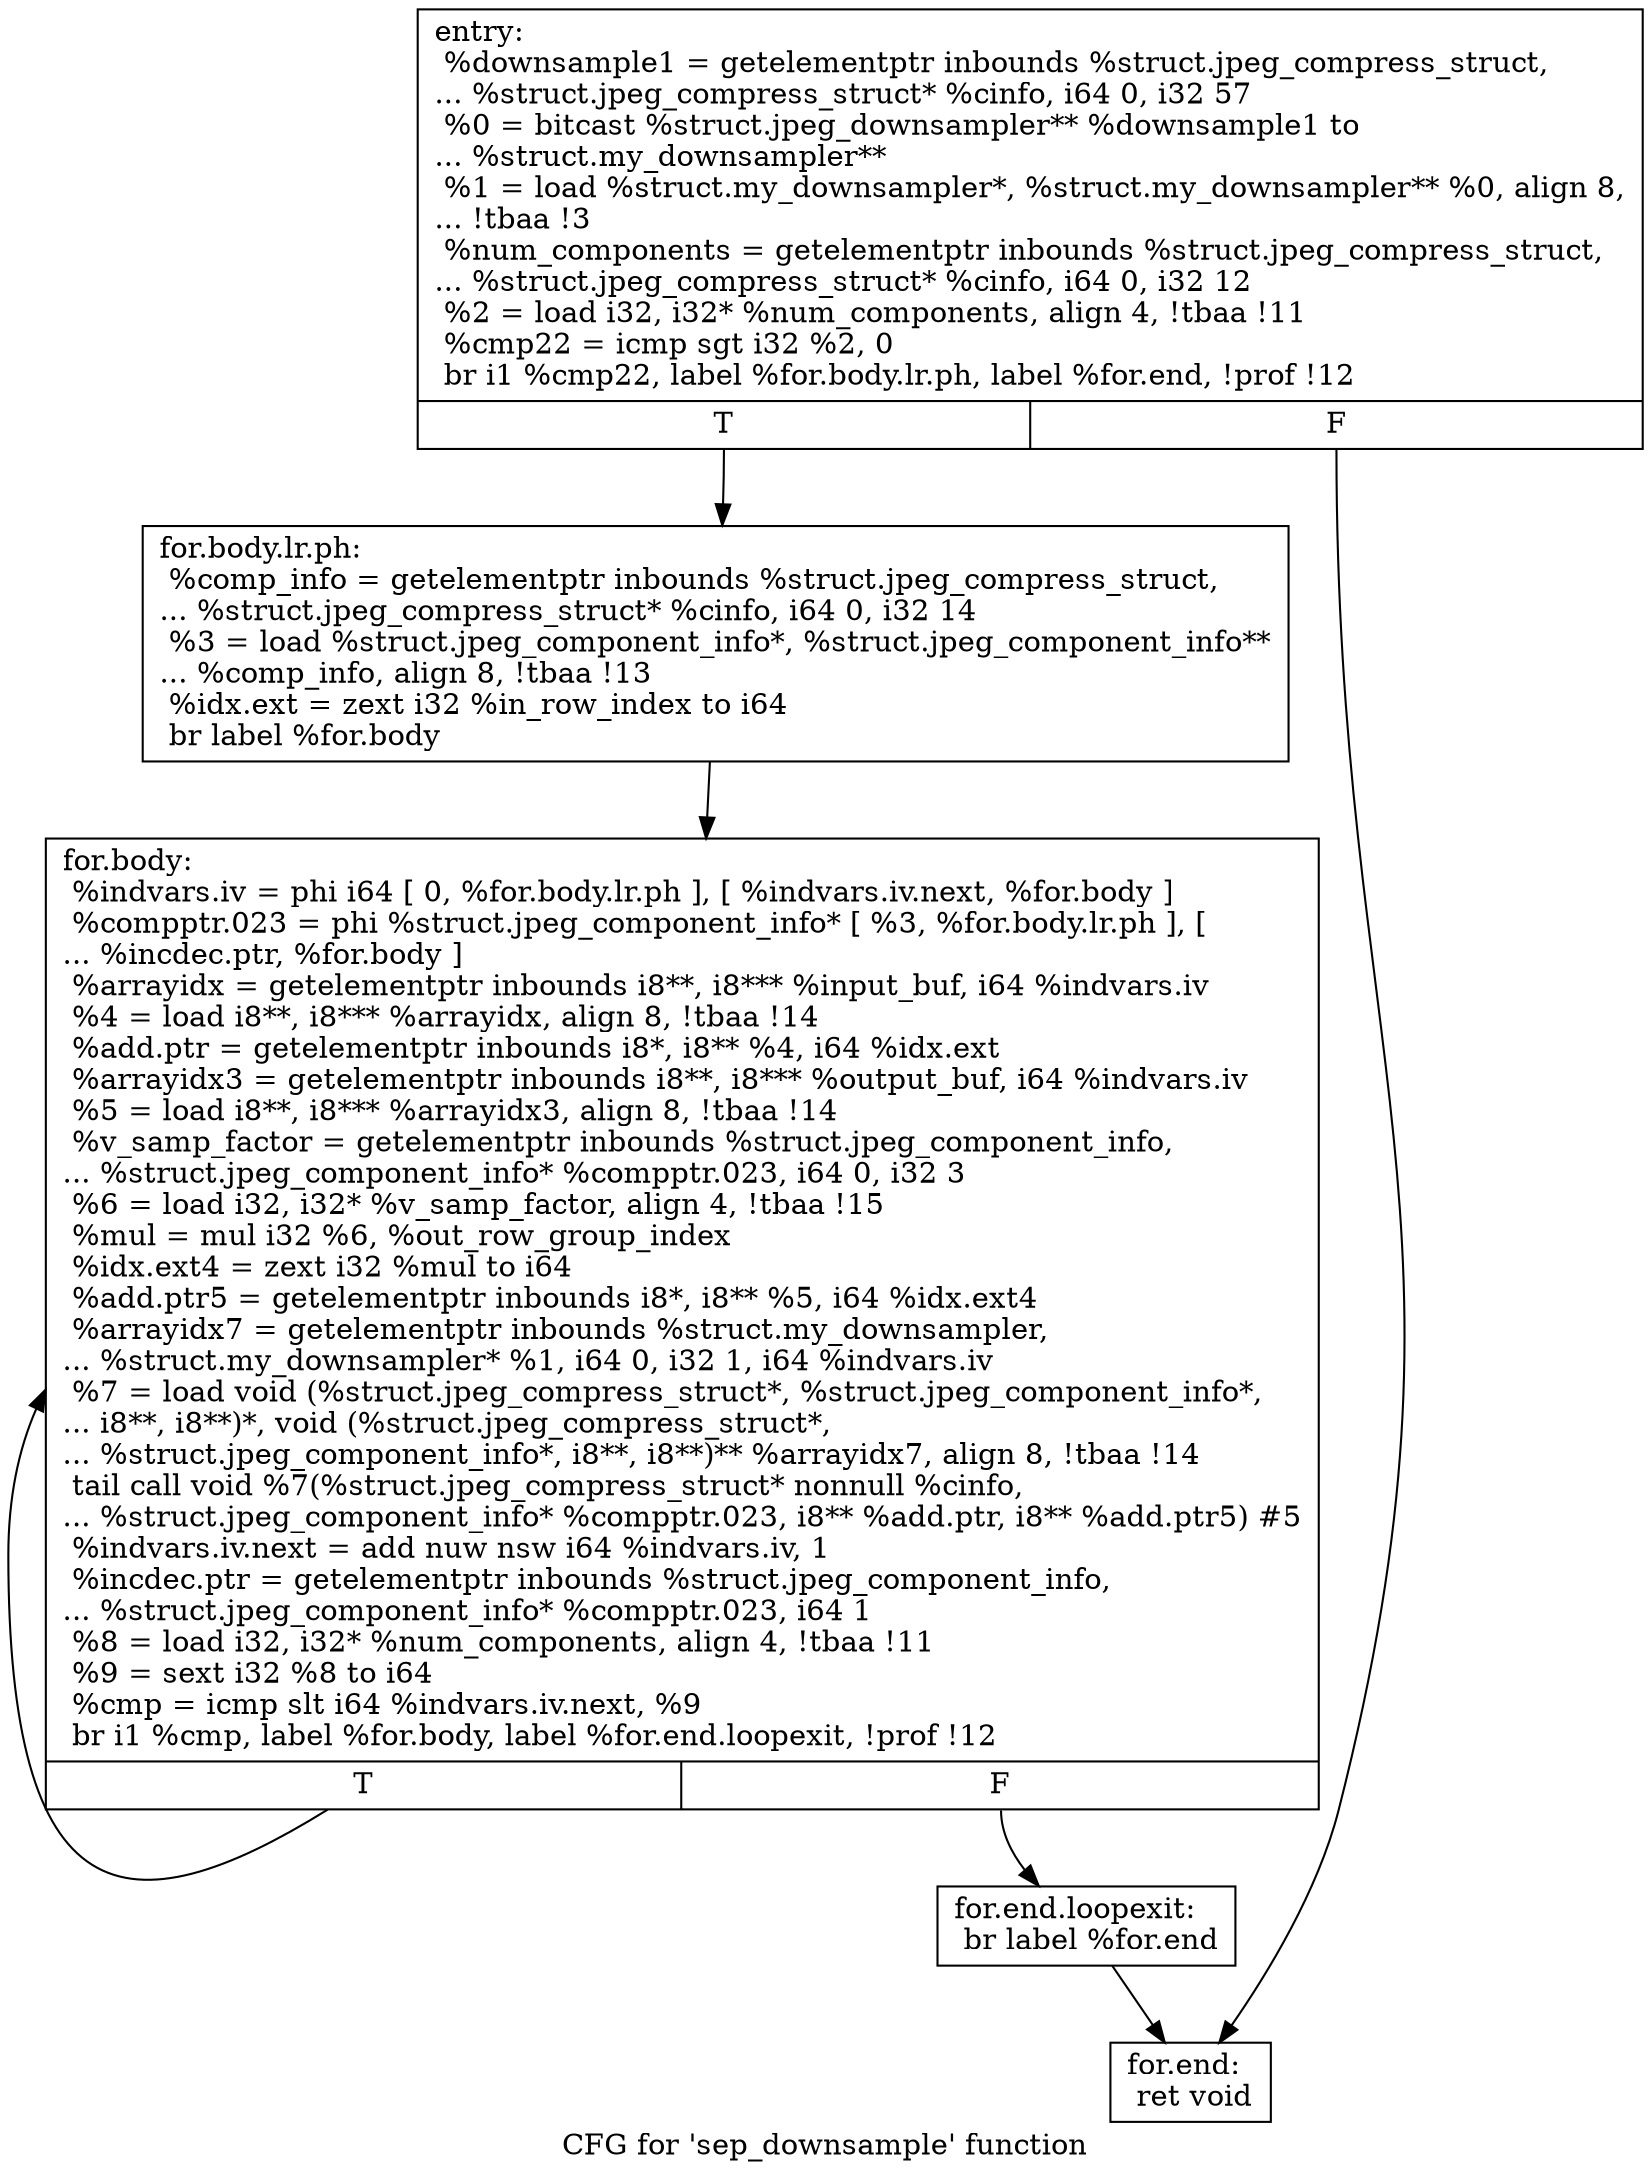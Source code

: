 digraph "CFG for 'sep_downsample' function" {
	label="CFG for 'sep_downsample' function";

	Node0x58b6f00 [shape=record,label="{entry:\l  %downsample1 = getelementptr inbounds %struct.jpeg_compress_struct,\l... %struct.jpeg_compress_struct* %cinfo, i64 0, i32 57\l  %0 = bitcast %struct.jpeg_downsampler** %downsample1 to\l... %struct.my_downsampler**\l  %1 = load %struct.my_downsampler*, %struct.my_downsampler** %0, align 8,\l... !tbaa !3\l  %num_components = getelementptr inbounds %struct.jpeg_compress_struct,\l... %struct.jpeg_compress_struct* %cinfo, i64 0, i32 12\l  %2 = load i32, i32* %num_components, align 4, !tbaa !11\l  %cmp22 = icmp sgt i32 %2, 0\l  br i1 %cmp22, label %for.body.lr.ph, label %for.end, !prof !12\l|{<s0>T|<s1>F}}"];
	Node0x58b6f00:s0 -> Node0x58afef0;
	Node0x58b6f00:s1 -> Node0x58affd0;
	Node0x58afef0 [shape=record,label="{for.body.lr.ph:                                   \l  %comp_info = getelementptr inbounds %struct.jpeg_compress_struct,\l... %struct.jpeg_compress_struct* %cinfo, i64 0, i32 14\l  %3 = load %struct.jpeg_component_info*, %struct.jpeg_component_info**\l... %comp_info, align 8, !tbaa !13\l  %idx.ext = zext i32 %in_row_index to i64\l  br label %for.body\l}"];
	Node0x58afef0 -> Node0x58b70a0;
	Node0x58b70a0 [shape=record,label="{for.body:                                         \l  %indvars.iv = phi i64 [ 0, %for.body.lr.ph ], [ %indvars.iv.next, %for.body ]\l  %compptr.023 = phi %struct.jpeg_component_info* [ %3, %for.body.lr.ph ], [\l... %incdec.ptr, %for.body ]\l  %arrayidx = getelementptr inbounds i8**, i8*** %input_buf, i64 %indvars.iv\l  %4 = load i8**, i8*** %arrayidx, align 8, !tbaa !14\l  %add.ptr = getelementptr inbounds i8*, i8** %4, i64 %idx.ext\l  %arrayidx3 = getelementptr inbounds i8**, i8*** %output_buf, i64 %indvars.iv\l  %5 = load i8**, i8*** %arrayidx3, align 8, !tbaa !14\l  %v_samp_factor = getelementptr inbounds %struct.jpeg_component_info,\l... %struct.jpeg_component_info* %compptr.023, i64 0, i32 3\l  %6 = load i32, i32* %v_samp_factor, align 4, !tbaa !15\l  %mul = mul i32 %6, %out_row_group_index\l  %idx.ext4 = zext i32 %mul to i64\l  %add.ptr5 = getelementptr inbounds i8*, i8** %5, i64 %idx.ext4\l  %arrayidx7 = getelementptr inbounds %struct.my_downsampler,\l... %struct.my_downsampler* %1, i64 0, i32 1, i64 %indvars.iv\l  %7 = load void (%struct.jpeg_compress_struct*, %struct.jpeg_component_info*,\l... i8**, i8**)*, void (%struct.jpeg_compress_struct*,\l... %struct.jpeg_component_info*, i8**, i8**)** %arrayidx7, align 8, !tbaa !14\l  tail call void %7(%struct.jpeg_compress_struct* nonnull %cinfo,\l... %struct.jpeg_component_info* %compptr.023, i8** %add.ptr, i8** %add.ptr5) #5\l  %indvars.iv.next = add nuw nsw i64 %indvars.iv, 1\l  %incdec.ptr = getelementptr inbounds %struct.jpeg_component_info,\l... %struct.jpeg_component_info* %compptr.023, i64 1\l  %8 = load i32, i32* %num_components, align 4, !tbaa !11\l  %9 = sext i32 %8 to i64\l  %cmp = icmp slt i64 %indvars.iv.next, %9\l  br i1 %cmp, label %for.body, label %for.end.loopexit, !prof !12\l|{<s0>T|<s1>F}}"];
	Node0x58b70a0:s0 -> Node0x58b70a0;
	Node0x58b70a0:s1 -> Node0x58b9580;
	Node0x58b9580 [shape=record,label="{for.end.loopexit:                                 \l  br label %for.end\l}"];
	Node0x58b9580 -> Node0x58affd0;
	Node0x58affd0 [shape=record,label="{for.end:                                          \l  ret void\l}"];
}
